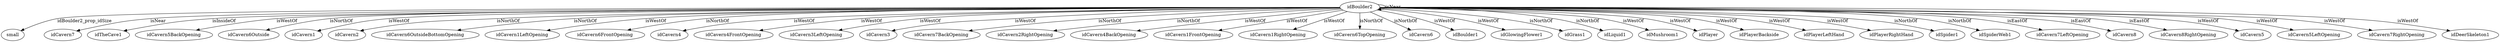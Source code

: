 digraph  {
idBoulder2 [node_type=entity_node];
small [node_type=property_node];
idCavern7 [node_type=entity_node];
idTheCave1 [node_type=entity_node];
idCavern5BackOpening [node_type=entity_node];
idCavern6Outside [node_type=entity_node];
idCavern1 [node_type=entity_node];
idCavern2 [node_type=entity_node];
idCavern6OutsideBottomOpening [node_type=entity_node];
idCavern1LeftOpening [node_type=entity_node];
idCavern6FrontOpening [node_type=entity_node];
idCavern4 [node_type=entity_node];
idCavern4FrontOpening [node_type=entity_node];
idCavern3LeftOpening [node_type=entity_node];
idCavern3 [node_type=entity_node];
idCavern7BackOpening [node_type=entity_node];
idCavern2RightOpening [node_type=entity_node];
idCavern4BackOpening [node_type=entity_node];
idCavern1FrontOpening [node_type=entity_node];
idCavern1RightOpening [node_type=entity_node];
idCavern6TopOpening [node_type=entity_node];
idCavern6 [node_type=entity_node];
idBoulder1 [node_type=entity_node];
idGlowingFlower1 [node_type=entity_node];
idGrass1 [node_type=entity_node];
idLiquid1 [node_type=entity_node];
idMushroom1 [node_type=entity_node];
idPlayer [node_type=entity_node];
idPlayerBackside [node_type=entity_node];
idPlayerLeftHand [node_type=entity_node];
idPlayerRightHand [node_type=entity_node];
idSpider1 [node_type=entity_node];
idSpiderWeb1 [node_type=entity_node];
idCavern7LeftOpening [node_type=entity_node];
idCavern8 [node_type=entity_node];
idCavern8RightOpening [node_type=entity_node];
idCavern5 [node_type=entity_node];
idCavern5LeftOpening [node_type=entity_node];
idCavern7RightOpening [node_type=entity_node];
idDeerSkeleton1 [node_type=entity_node];
idBoulder2 -> small  [edge_type=property, label=idBoulder2_prop_idSize];
idBoulder2 -> idCavern7  [edge_type=relationship, label=isNear];
idBoulder2 -> idTheCave1  [edge_type=relationship, label=isInsideOf];
idBoulder2 -> idBoulder2  [edge_type=relationship, label=isNear];
idBoulder2 -> idCavern5BackOpening  [edge_type=relationship, label=isWestOf];
idBoulder2 -> idCavern6Outside  [edge_type=relationship, label=isNorthOf];
idBoulder2 -> idCavern1  [edge_type=relationship, label=isWestOf];
idBoulder2 -> idCavern2  [edge_type=relationship, label=isNorthOf];
idBoulder2 -> idCavern6OutsideBottomOpening  [edge_type=relationship, label=isNorthOf];
idBoulder2 -> idCavern1LeftOpening  [edge_type=relationship, label=isWestOf];
idBoulder2 -> idCavern6FrontOpening  [edge_type=relationship, label=isNorthOf];
idBoulder2 -> idCavern4  [edge_type=relationship, label=isWestOf];
idBoulder2 -> idCavern4FrontOpening  [edge_type=relationship, label=isWestOf];
idBoulder2 -> idCavern3LeftOpening  [edge_type=relationship, label=isWestOf];
idBoulder2 -> idCavern3  [edge_type=relationship, label=isWestOf];
idBoulder2 -> idCavern7BackOpening  [edge_type=relationship, label=isNorthOf];
idBoulder2 -> idCavern2RightOpening  [edge_type=relationship, label=isNorthOf];
idBoulder2 -> idCavern4BackOpening  [edge_type=relationship, label=isWestOf];
idBoulder2 -> idCavern1FrontOpening  [edge_type=relationship, label=isWestOf];
idBoulder2 -> idCavern1RightOpening  [edge_type=relationship, label=isWestOf];
idBoulder2 -> idCavern6TopOpening  [edge_type=relationship, label=isNorthOf];
idBoulder2 -> idCavern6  [edge_type=relationship, label=isNorthOf];
idBoulder2 -> idBoulder1  [edge_type=relationship, label=isWestOf];
idBoulder2 -> idGlowingFlower1  [edge_type=relationship, label=isWestOf];
idBoulder2 -> idGrass1  [edge_type=relationship, label=isNorthOf];
idBoulder2 -> idLiquid1  [edge_type=relationship, label=isNorthOf];
idBoulder2 -> idMushroom1  [edge_type=relationship, label=isWestOf];
idBoulder2 -> idPlayer  [edge_type=relationship, label=isWestOf];
idBoulder2 -> idPlayerBackside  [edge_type=relationship, label=isWestOf];
idBoulder2 -> idPlayerLeftHand  [edge_type=relationship, label=isWestOf];
idBoulder2 -> idPlayerRightHand  [edge_type=relationship, label=isWestOf];
idBoulder2 -> idSpider1  [edge_type=relationship, label=isNorthOf];
idBoulder2 -> idSpiderWeb1  [edge_type=relationship, label=isNorthOf];
idBoulder2 -> idCavern7LeftOpening  [edge_type=relationship, label=isEastOf];
idBoulder2 -> idCavern8  [edge_type=relationship, label=isEastOf];
idBoulder2 -> idCavern8RightOpening  [edge_type=relationship, label=isEastOf];
idBoulder2 -> idCavern5  [edge_type=relationship, label=isWestOf];
idBoulder2 -> idCavern5LeftOpening  [edge_type=relationship, label=isWestOf];
idBoulder2 -> idCavern7RightOpening  [edge_type=relationship, label=isWestOf];
idBoulder2 -> idDeerSkeleton1  [edge_type=relationship, label=isWestOf];
}
